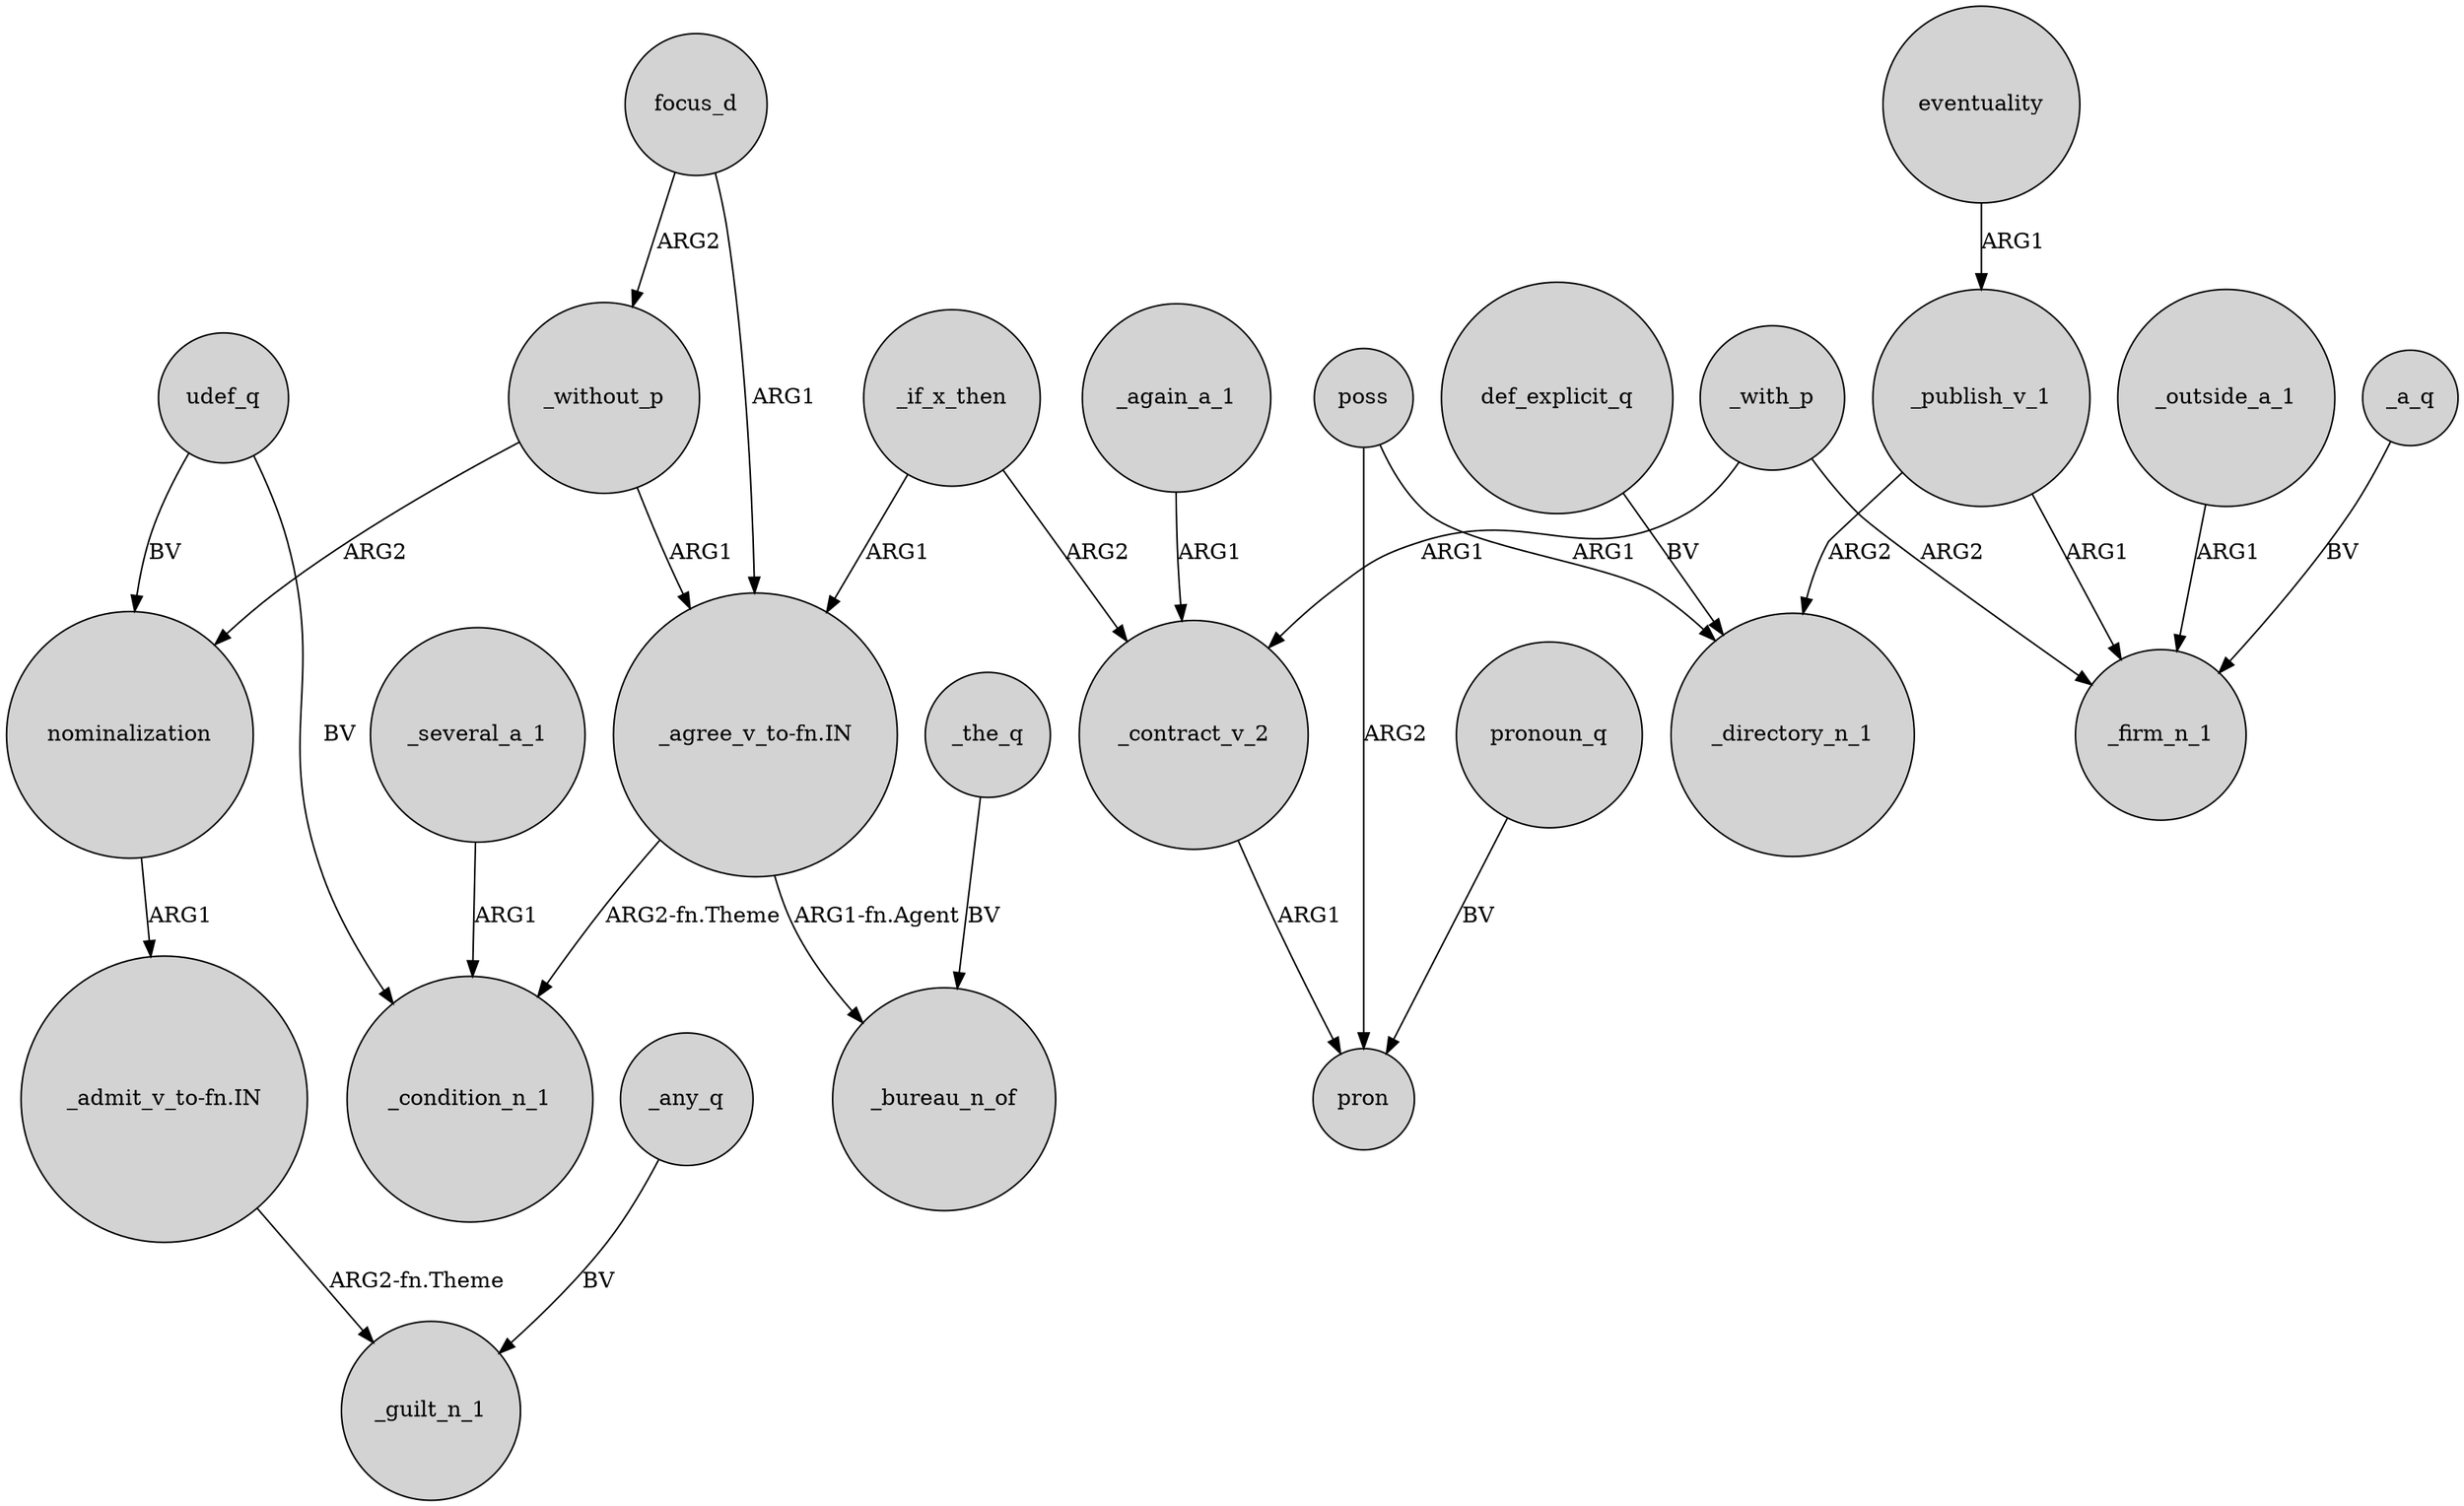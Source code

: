 digraph {
	node [shape=circle style=filled]
	_if_x_then -> "_agree_v_to-fn.IN" [label=ARG1]
	focus_d -> _without_p [label=ARG2]
	poss -> pron [label=ARG2]
	_with_p -> _contract_v_2 [label=ARG1]
	def_explicit_q -> _directory_n_1 [label=BV]
	_outside_a_1 -> _firm_n_1 [label=ARG1]
	eventuality -> _publish_v_1 [label=ARG1]
	_a_q -> _firm_n_1 [label=BV]
	_several_a_1 -> _condition_n_1 [label=ARG1]
	"_admit_v_to-fn.IN" -> _guilt_n_1 [label="ARG2-fn.Theme"]
	_contract_v_2 -> pron [label=ARG1]
	focus_d -> "_agree_v_to-fn.IN" [label=ARG1]
	"_agree_v_to-fn.IN" -> _condition_n_1 [label="ARG2-fn.Theme"]
	nominalization -> "_admit_v_to-fn.IN" [label=ARG1]
	_if_x_then -> _contract_v_2 [label=ARG2]
	pronoun_q -> pron [label=BV]
	udef_q -> _condition_n_1 [label=BV]
	_with_p -> _firm_n_1 [label=ARG2]
	_publish_v_1 -> _directory_n_1 [label=ARG2]
	_without_p -> "_agree_v_to-fn.IN" [label=ARG1]
	_again_a_1 -> _contract_v_2 [label=ARG1]
	udef_q -> nominalization [label=BV]
	_publish_v_1 -> _firm_n_1 [label=ARG1]
	_without_p -> nominalization [label=ARG2]
	poss -> _directory_n_1 [label=ARG1]
	_any_q -> _guilt_n_1 [label=BV]
	_the_q -> _bureau_n_of [label=BV]
	"_agree_v_to-fn.IN" -> _bureau_n_of [label="ARG1-fn.Agent"]
}
